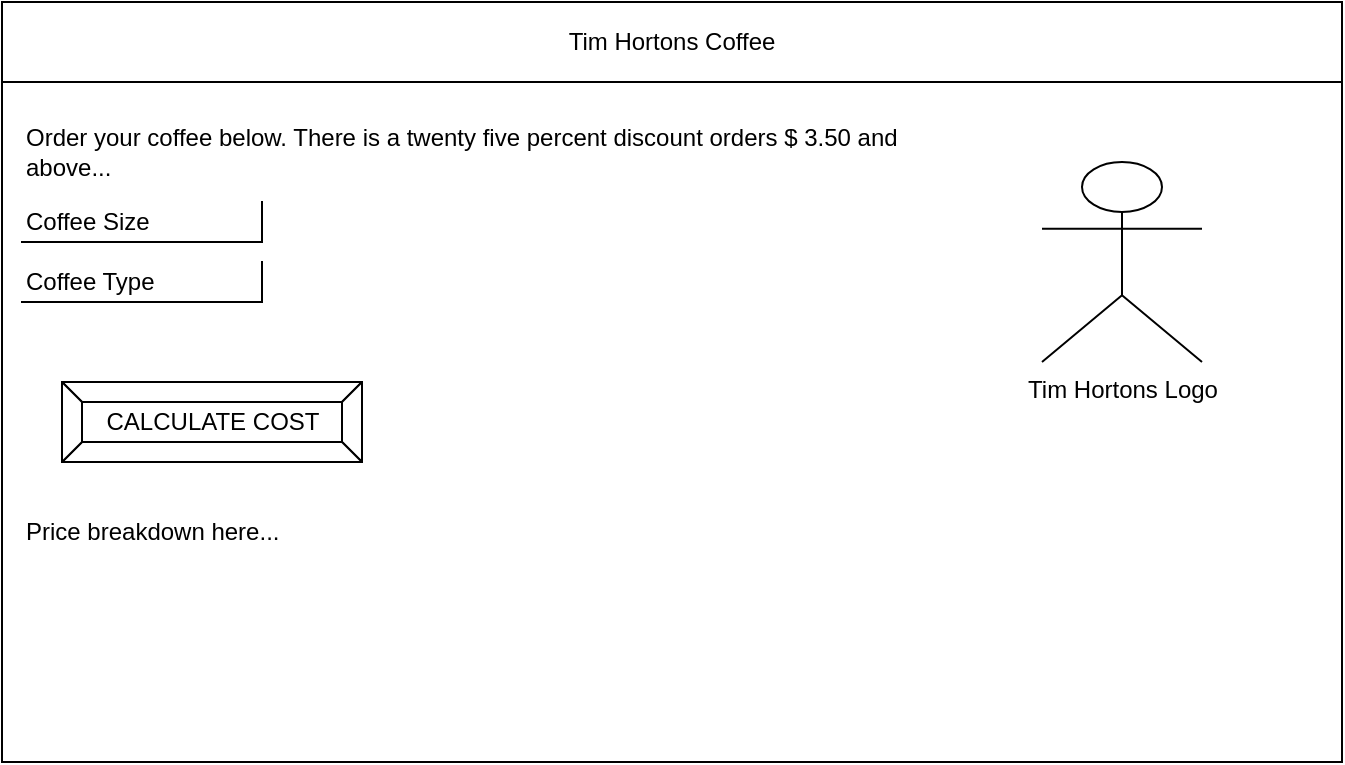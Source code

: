 <mxfile>
    <diagram id="pIaEtrtLPv3HG8r1JEND" name="Page-1">
        <mxGraphModel dx="690" dy="526" grid="1" gridSize="10" guides="1" tooltips="1" connect="1" arrows="1" fold="1" page="1" pageScale="1" pageWidth="850" pageHeight="1100" math="0" shadow="0">
            <root>
                <mxCell id="0"/>
                <mxCell id="1" parent="0"/>
                <mxCell id="2" value="" style="rounded=0;whiteSpace=wrap;html=1;" parent="1" vertex="1">
                    <mxGeometry x="80" y="80" width="670" height="380" as="geometry"/>
                </mxCell>
                <mxCell id="3" value="Tim Hortons Coffee" style="rounded=0;whiteSpace=wrap;html=1;" parent="1" vertex="1">
                    <mxGeometry x="80" y="80" width="670" height="40" as="geometry"/>
                </mxCell>
                <mxCell id="4" value="Coffee Size" style="shape=partialRectangle;whiteSpace=wrap;html=1;top=0;left=0;fillColor=none;align=left;" parent="1" vertex="1">
                    <mxGeometry x="90" y="180" width="120" height="20" as="geometry"/>
                </mxCell>
                <mxCell id="6" value="CALCULATE COST" style="labelPosition=center;verticalLabelPosition=middle;align=center;html=1;shape=mxgraph.basic.button;dx=10;" parent="1" vertex="1">
                    <mxGeometry x="110" y="270" width="150" height="40" as="geometry"/>
                </mxCell>
                <mxCell id="7" value="&lt;div&gt;Order your coffee below. There is a twenty five percent discount &lt;span&gt;orders $ 3.50 and above...&lt;/span&gt;&lt;/div&gt;" style="text;html=1;strokeColor=none;fillColor=none;align=left;verticalAlign=middle;whiteSpace=wrap;rounded=0;" vertex="1" parent="1">
                    <mxGeometry x="90" y="140" width="440" height="30" as="geometry"/>
                </mxCell>
                <mxCell id="8" value="Coffee Type" style="shape=partialRectangle;whiteSpace=wrap;html=1;top=0;left=0;fillColor=none;align=left;" vertex="1" parent="1">
                    <mxGeometry x="90" y="210" width="120" height="20" as="geometry"/>
                </mxCell>
                <mxCell id="10" value="Tim Hortons Logo" style="shape=umlActor;verticalLabelPosition=bottom;verticalAlign=top;html=1;outlineConnect=0;" vertex="1" parent="1">
                    <mxGeometry x="600" y="160" width="80" height="100" as="geometry"/>
                </mxCell>
                <mxCell id="11" value="&lt;div&gt;Price breakdown here...&lt;/div&gt;" style="text;html=1;strokeColor=none;fillColor=none;align=left;verticalAlign=middle;whiteSpace=wrap;rounded=0;" vertex="1" parent="1">
                    <mxGeometry x="90" y="330" width="440" height="30" as="geometry"/>
                </mxCell>
            </root>
        </mxGraphModel>
    </diagram>
</mxfile>
